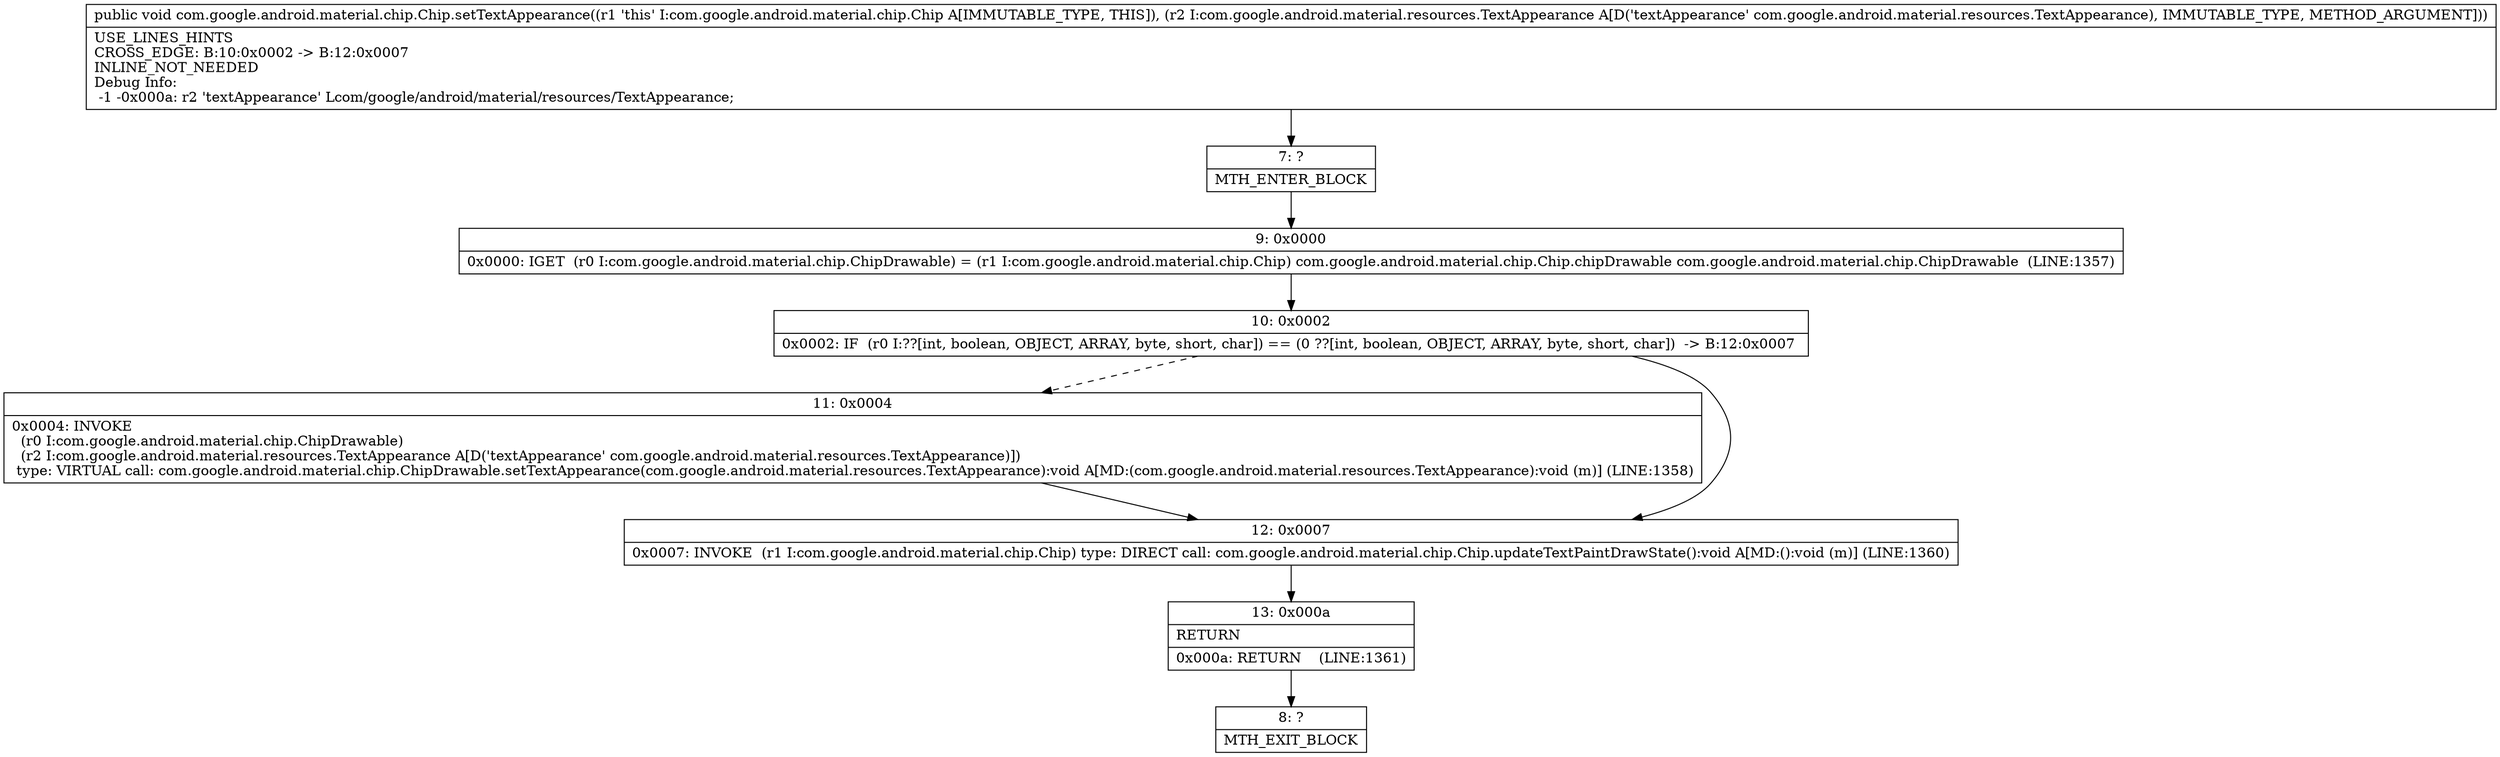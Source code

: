 digraph "CFG forcom.google.android.material.chip.Chip.setTextAppearance(Lcom\/google\/android\/material\/resources\/TextAppearance;)V" {
Node_7 [shape=record,label="{7\:\ ?|MTH_ENTER_BLOCK\l}"];
Node_9 [shape=record,label="{9\:\ 0x0000|0x0000: IGET  (r0 I:com.google.android.material.chip.ChipDrawable) = (r1 I:com.google.android.material.chip.Chip) com.google.android.material.chip.Chip.chipDrawable com.google.android.material.chip.ChipDrawable  (LINE:1357)\l}"];
Node_10 [shape=record,label="{10\:\ 0x0002|0x0002: IF  (r0 I:??[int, boolean, OBJECT, ARRAY, byte, short, char]) == (0 ??[int, boolean, OBJECT, ARRAY, byte, short, char])  \-\> B:12:0x0007 \l}"];
Node_11 [shape=record,label="{11\:\ 0x0004|0x0004: INVOKE  \l  (r0 I:com.google.android.material.chip.ChipDrawable)\l  (r2 I:com.google.android.material.resources.TextAppearance A[D('textAppearance' com.google.android.material.resources.TextAppearance)])\l type: VIRTUAL call: com.google.android.material.chip.ChipDrawable.setTextAppearance(com.google.android.material.resources.TextAppearance):void A[MD:(com.google.android.material.resources.TextAppearance):void (m)] (LINE:1358)\l}"];
Node_12 [shape=record,label="{12\:\ 0x0007|0x0007: INVOKE  (r1 I:com.google.android.material.chip.Chip) type: DIRECT call: com.google.android.material.chip.Chip.updateTextPaintDrawState():void A[MD:():void (m)] (LINE:1360)\l}"];
Node_13 [shape=record,label="{13\:\ 0x000a|RETURN\l|0x000a: RETURN    (LINE:1361)\l}"];
Node_8 [shape=record,label="{8\:\ ?|MTH_EXIT_BLOCK\l}"];
MethodNode[shape=record,label="{public void com.google.android.material.chip.Chip.setTextAppearance((r1 'this' I:com.google.android.material.chip.Chip A[IMMUTABLE_TYPE, THIS]), (r2 I:com.google.android.material.resources.TextAppearance A[D('textAppearance' com.google.android.material.resources.TextAppearance), IMMUTABLE_TYPE, METHOD_ARGUMENT]))  | USE_LINES_HINTS\lCROSS_EDGE: B:10:0x0002 \-\> B:12:0x0007\lINLINE_NOT_NEEDED\lDebug Info:\l  \-1 \-0x000a: r2 'textAppearance' Lcom\/google\/android\/material\/resources\/TextAppearance;\l}"];
MethodNode -> Node_7;Node_7 -> Node_9;
Node_9 -> Node_10;
Node_10 -> Node_11[style=dashed];
Node_10 -> Node_12;
Node_11 -> Node_12;
Node_12 -> Node_13;
Node_13 -> Node_8;
}

